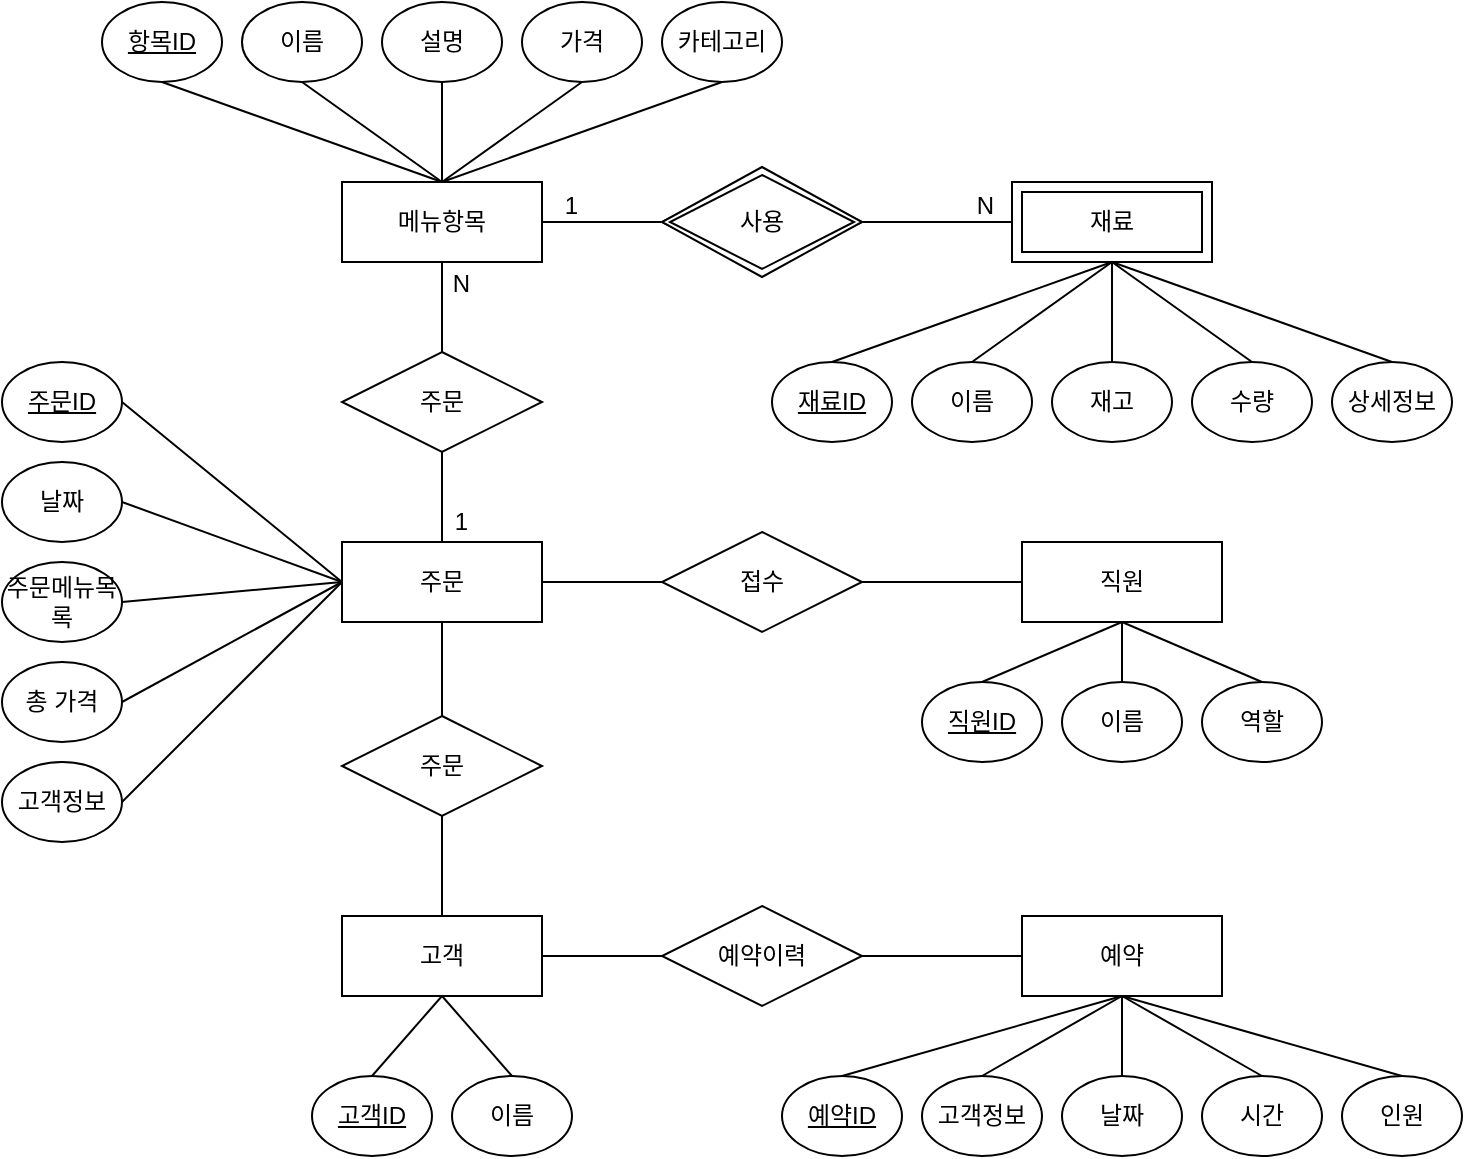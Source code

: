 <mxfile version="22.1.3" type="github">
  <diagram id="R2lEEEUBdFMjLlhIrx00" name="Page-1">
    <mxGraphModel dx="1450" dy="974" grid="1" gridSize="10" guides="1" tooltips="1" connect="1" arrows="1" fold="1" page="0" pageScale="1" pageWidth="850" pageHeight="1100" math="0" shadow="0" extFonts="Permanent Marker^https://fonts.googleapis.com/css?family=Permanent+Marker">
      <root>
        <mxCell id="0" />
        <mxCell id="1" parent="0" />
        <mxCell id="DVaIMUHScbvfM-ojIsnY-76" style="rounded=0;orthogonalLoop=1;jettySize=auto;html=1;exitX=0.5;exitY=1;exitDx=0;exitDy=0;entryX=0.5;entryY=0;entryDx=0;entryDy=0;endArrow=none;endFill=0;" edge="1" parent="1" source="DVaIMUHScbvfM-ojIsnY-1" target="DVaIMUHScbvfM-ojIsnY-67">
          <mxGeometry relative="1" as="geometry" />
        </mxCell>
        <mxCell id="DVaIMUHScbvfM-ojIsnY-1" value="메뉴항목" style="whiteSpace=wrap;html=1;align=center;" vertex="1" parent="1">
          <mxGeometry x="110" y="30" width="100" height="40" as="geometry" />
        </mxCell>
        <mxCell id="DVaIMUHScbvfM-ojIsnY-2" value="재료" style="whiteSpace=wrap;html=1;align=center;" vertex="1" parent="1">
          <mxGeometry x="445" y="30" width="100" height="40" as="geometry" />
        </mxCell>
        <mxCell id="DVaIMUHScbvfM-ojIsnY-81" style="rounded=0;orthogonalLoop=1;jettySize=auto;html=1;exitX=0.5;exitY=1;exitDx=0;exitDy=0;entryX=0.5;entryY=0;entryDx=0;entryDy=0;endArrow=none;endFill=0;" edge="1" parent="1" source="DVaIMUHScbvfM-ojIsnY-3" target="DVaIMUHScbvfM-ojIsnY-71">
          <mxGeometry relative="1" as="geometry" />
        </mxCell>
        <mxCell id="DVaIMUHScbvfM-ojIsnY-85" style="rounded=0;orthogonalLoop=1;jettySize=auto;html=1;exitX=1;exitY=0.5;exitDx=0;exitDy=0;entryX=0;entryY=0.5;entryDx=0;entryDy=0;endArrow=none;endFill=0;" edge="1" parent="1" source="DVaIMUHScbvfM-ojIsnY-3" target="DVaIMUHScbvfM-ojIsnY-68">
          <mxGeometry relative="1" as="geometry" />
        </mxCell>
        <mxCell id="DVaIMUHScbvfM-ojIsnY-3" value="주문" style="whiteSpace=wrap;html=1;align=center;" vertex="1" parent="1">
          <mxGeometry x="110" y="210" width="100" height="40" as="geometry" />
        </mxCell>
        <mxCell id="DVaIMUHScbvfM-ojIsnY-4" value="직원" style="whiteSpace=wrap;html=1;align=center;" vertex="1" parent="1">
          <mxGeometry x="450" y="210" width="100" height="40" as="geometry" />
        </mxCell>
        <mxCell id="DVaIMUHScbvfM-ojIsnY-5" value="예약" style="whiteSpace=wrap;html=1;align=center;" vertex="1" parent="1">
          <mxGeometry x="450" y="397" width="100" height="40" as="geometry" />
        </mxCell>
        <mxCell id="DVaIMUHScbvfM-ojIsnY-24" style="rounded=0;orthogonalLoop=1;jettySize=auto;html=1;exitX=0.5;exitY=0;exitDx=0;exitDy=0;endArrow=none;endFill=0;entryX=0.5;entryY=1;entryDx=0;entryDy=0;" edge="1" parent="1" source="DVaIMUHScbvfM-ojIsnY-6" target="DVaIMUHScbvfM-ojIsnY-2">
          <mxGeometry relative="1" as="geometry">
            <mxPoint x="495" y="80" as="targetPoint" />
          </mxGeometry>
        </mxCell>
        <mxCell id="DVaIMUHScbvfM-ojIsnY-6" value="재고" style="ellipse;whiteSpace=wrap;html=1;align=center;" vertex="1" parent="1">
          <mxGeometry x="465" y="120" width="60" height="40" as="geometry" />
        </mxCell>
        <mxCell id="DVaIMUHScbvfM-ojIsnY-23" style="rounded=0;orthogonalLoop=1;jettySize=auto;html=1;exitX=0.5;exitY=0;exitDx=0;exitDy=0;entryX=0.5;entryY=1;entryDx=0;entryDy=0;endArrow=none;endFill=0;" edge="1" parent="1" source="DVaIMUHScbvfM-ojIsnY-7" target="DVaIMUHScbvfM-ojIsnY-2">
          <mxGeometry relative="1" as="geometry" />
        </mxCell>
        <mxCell id="DVaIMUHScbvfM-ojIsnY-7" value="이름" style="ellipse;whiteSpace=wrap;html=1;align=center;" vertex="1" parent="1">
          <mxGeometry x="395" y="120" width="60" height="40" as="geometry" />
        </mxCell>
        <mxCell id="DVaIMUHScbvfM-ojIsnY-21" style="rounded=0;orthogonalLoop=1;jettySize=auto;html=1;exitX=0.5;exitY=0;exitDx=0;exitDy=0;entryX=0.5;entryY=1;entryDx=0;entryDy=0;endArrow=none;endFill=0;" edge="1" parent="1" source="DVaIMUHScbvfM-ojIsnY-8" target="DVaIMUHScbvfM-ojIsnY-2">
          <mxGeometry relative="1" as="geometry" />
        </mxCell>
        <mxCell id="DVaIMUHScbvfM-ojIsnY-8" value="&lt;u&gt;재료ID&lt;/u&gt;" style="ellipse;whiteSpace=wrap;html=1;align=center;" vertex="1" parent="1">
          <mxGeometry x="325" y="120" width="60" height="40" as="geometry" />
        </mxCell>
        <mxCell id="DVaIMUHScbvfM-ojIsnY-18" style="rounded=0;orthogonalLoop=1;jettySize=auto;html=1;exitX=0.5;exitY=1;exitDx=0;exitDy=0;entryX=0.5;entryY=0;entryDx=0;entryDy=0;endArrow=none;endFill=0;" edge="1" parent="1" source="DVaIMUHScbvfM-ojIsnY-9" target="DVaIMUHScbvfM-ojIsnY-1">
          <mxGeometry relative="1" as="geometry" />
        </mxCell>
        <mxCell id="DVaIMUHScbvfM-ojIsnY-9" value="카테고리" style="ellipse;whiteSpace=wrap;html=1;align=center;" vertex="1" parent="1">
          <mxGeometry x="270" y="-60" width="60" height="40" as="geometry" />
        </mxCell>
        <mxCell id="DVaIMUHScbvfM-ojIsnY-17" style="rounded=0;orthogonalLoop=1;jettySize=auto;html=1;exitX=0.5;exitY=1;exitDx=0;exitDy=0;entryX=0.5;entryY=0;entryDx=0;entryDy=0;endArrow=none;endFill=0;" edge="1" parent="1" source="DVaIMUHScbvfM-ojIsnY-10" target="DVaIMUHScbvfM-ojIsnY-1">
          <mxGeometry relative="1" as="geometry" />
        </mxCell>
        <mxCell id="DVaIMUHScbvfM-ojIsnY-10" value="가격" style="ellipse;whiteSpace=wrap;html=1;align=center;" vertex="1" parent="1">
          <mxGeometry x="200" y="-60" width="60" height="40" as="geometry" />
        </mxCell>
        <mxCell id="DVaIMUHScbvfM-ojIsnY-16" style="rounded=0;orthogonalLoop=1;jettySize=auto;html=1;exitX=0.5;exitY=1;exitDx=0;exitDy=0;endArrow=none;endFill=0;entryX=0.5;entryY=0;entryDx=0;entryDy=0;" edge="1" parent="1" source="DVaIMUHScbvfM-ojIsnY-11" target="DVaIMUHScbvfM-ojIsnY-1">
          <mxGeometry relative="1" as="geometry">
            <mxPoint x="180" y="70" as="targetPoint" />
          </mxGeometry>
        </mxCell>
        <mxCell id="DVaIMUHScbvfM-ojIsnY-11" value="설명" style="ellipse;whiteSpace=wrap;html=1;align=center;" vertex="1" parent="1">
          <mxGeometry x="130" y="-60" width="60" height="40" as="geometry" />
        </mxCell>
        <mxCell id="DVaIMUHScbvfM-ojIsnY-15" style="rounded=0;orthogonalLoop=1;jettySize=auto;html=1;exitX=0.5;exitY=1;exitDx=0;exitDy=0;endArrow=none;endFill=0;entryX=0.5;entryY=0;entryDx=0;entryDy=0;" edge="1" parent="1" source="DVaIMUHScbvfM-ojIsnY-12" target="DVaIMUHScbvfM-ojIsnY-1">
          <mxGeometry relative="1" as="geometry">
            <mxPoint x="180" y="70" as="targetPoint" />
          </mxGeometry>
        </mxCell>
        <mxCell id="DVaIMUHScbvfM-ojIsnY-12" value="이름" style="ellipse;whiteSpace=wrap;html=1;align=center;" vertex="1" parent="1">
          <mxGeometry x="60" y="-60" width="60" height="40" as="geometry" />
        </mxCell>
        <mxCell id="DVaIMUHScbvfM-ojIsnY-14" style="rounded=0;orthogonalLoop=1;jettySize=auto;html=1;exitX=0.5;exitY=1;exitDx=0;exitDy=0;entryX=0.5;entryY=0;entryDx=0;entryDy=0;endArrow=none;endFill=0;" edge="1" parent="1" source="DVaIMUHScbvfM-ojIsnY-13" target="DVaIMUHScbvfM-ojIsnY-1">
          <mxGeometry relative="1" as="geometry" />
        </mxCell>
        <mxCell id="DVaIMUHScbvfM-ojIsnY-13" value="&lt;u&gt;항목ID&lt;/u&gt;" style="ellipse;whiteSpace=wrap;html=1;align=center;" vertex="1" parent="1">
          <mxGeometry x="-10" y="-60" width="60" height="40" as="geometry" />
        </mxCell>
        <mxCell id="DVaIMUHScbvfM-ojIsnY-25" style="rounded=0;orthogonalLoop=1;jettySize=auto;html=1;exitX=0.5;exitY=0;exitDx=0;exitDy=0;entryX=0.5;entryY=1;entryDx=0;entryDy=0;endArrow=none;endFill=0;" edge="1" parent="1" source="DVaIMUHScbvfM-ojIsnY-19" target="DVaIMUHScbvfM-ojIsnY-2">
          <mxGeometry relative="1" as="geometry" />
        </mxCell>
        <mxCell id="DVaIMUHScbvfM-ojIsnY-19" value="수량" style="ellipse;whiteSpace=wrap;html=1;align=center;" vertex="1" parent="1">
          <mxGeometry x="535" y="120" width="60" height="40" as="geometry" />
        </mxCell>
        <mxCell id="DVaIMUHScbvfM-ojIsnY-26" style="rounded=0;orthogonalLoop=1;jettySize=auto;html=1;exitX=0.5;exitY=0;exitDx=0;exitDy=0;entryX=0.5;entryY=1;entryDx=0;entryDy=0;endArrow=none;endFill=0;" edge="1" parent="1" source="DVaIMUHScbvfM-ojIsnY-20" target="DVaIMUHScbvfM-ojIsnY-2">
          <mxGeometry relative="1" as="geometry" />
        </mxCell>
        <mxCell id="DVaIMUHScbvfM-ojIsnY-20" value="상세정보" style="ellipse;whiteSpace=wrap;html=1;align=center;" vertex="1" parent="1">
          <mxGeometry x="605" y="120" width="60" height="40" as="geometry" />
        </mxCell>
        <mxCell id="DVaIMUHScbvfM-ojIsnY-31" style="rounded=0;orthogonalLoop=1;jettySize=auto;html=1;exitX=0.5;exitY=0;exitDx=0;exitDy=0;endArrow=none;endFill=0;entryX=0.5;entryY=1;entryDx=0;entryDy=0;" edge="1" parent="1" source="DVaIMUHScbvfM-ojIsnY-27" target="DVaIMUHScbvfM-ojIsnY-4">
          <mxGeometry relative="1" as="geometry">
            <mxPoint x="500" y="230" as="targetPoint" />
          </mxGeometry>
        </mxCell>
        <mxCell id="DVaIMUHScbvfM-ojIsnY-27" value="이름" style="ellipse;whiteSpace=wrap;html=1;align=center;" vertex="1" parent="1">
          <mxGeometry x="470" y="280" width="60" height="40" as="geometry" />
        </mxCell>
        <mxCell id="DVaIMUHScbvfM-ojIsnY-30" style="rounded=0;orthogonalLoop=1;jettySize=auto;html=1;exitX=0.5;exitY=0;exitDx=0;exitDy=0;entryX=0.5;entryY=1;entryDx=0;entryDy=0;endArrow=none;endFill=0;" edge="1" parent="1" source="DVaIMUHScbvfM-ojIsnY-28" target="DVaIMUHScbvfM-ojIsnY-4">
          <mxGeometry relative="1" as="geometry" />
        </mxCell>
        <mxCell id="DVaIMUHScbvfM-ojIsnY-28" value="직원ID" style="ellipse;whiteSpace=wrap;html=1;align=center;fontStyle=4" vertex="1" parent="1">
          <mxGeometry x="400" y="280" width="60" height="40" as="geometry" />
        </mxCell>
        <mxCell id="DVaIMUHScbvfM-ojIsnY-32" style="rounded=0;orthogonalLoop=1;jettySize=auto;html=1;exitX=0.5;exitY=0;exitDx=0;exitDy=0;entryX=0.5;entryY=1;entryDx=0;entryDy=0;endArrow=none;endFill=0;" edge="1" parent="1" source="DVaIMUHScbvfM-ojIsnY-29" target="DVaIMUHScbvfM-ojIsnY-4">
          <mxGeometry relative="1" as="geometry" />
        </mxCell>
        <mxCell id="DVaIMUHScbvfM-ojIsnY-29" value="역할" style="ellipse;whiteSpace=wrap;html=1;align=center;" vertex="1" parent="1">
          <mxGeometry x="540" y="280" width="60" height="40" as="geometry" />
        </mxCell>
        <mxCell id="DVaIMUHScbvfM-ojIsnY-39" style="rounded=0;orthogonalLoop=1;jettySize=auto;html=1;exitX=1;exitY=0.5;exitDx=0;exitDy=0;entryX=0;entryY=0.5;entryDx=0;entryDy=0;endArrow=none;endFill=0;" edge="1" parent="1" source="DVaIMUHScbvfM-ojIsnY-33" target="DVaIMUHScbvfM-ojIsnY-3">
          <mxGeometry relative="1" as="geometry" />
        </mxCell>
        <mxCell id="DVaIMUHScbvfM-ojIsnY-33" value="&lt;u&gt;주문ID&lt;/u&gt;" style="ellipse;whiteSpace=wrap;html=1;align=center;" vertex="1" parent="1">
          <mxGeometry x="-60" y="120" width="60" height="40" as="geometry" />
        </mxCell>
        <mxCell id="DVaIMUHScbvfM-ojIsnY-40" style="rounded=0;orthogonalLoop=1;jettySize=auto;html=1;exitX=1;exitY=0.5;exitDx=0;exitDy=0;entryX=0;entryY=0.5;entryDx=0;entryDy=0;endArrow=none;endFill=0;" edge="1" parent="1" source="DVaIMUHScbvfM-ojIsnY-34" target="DVaIMUHScbvfM-ojIsnY-3">
          <mxGeometry relative="1" as="geometry" />
        </mxCell>
        <mxCell id="DVaIMUHScbvfM-ojIsnY-34" value="날짜" style="ellipse;whiteSpace=wrap;html=1;align=center;" vertex="1" parent="1">
          <mxGeometry x="-60" y="170" width="60" height="40" as="geometry" />
        </mxCell>
        <mxCell id="DVaIMUHScbvfM-ojIsnY-41" style="rounded=0;orthogonalLoop=1;jettySize=auto;html=1;exitX=1;exitY=0.5;exitDx=0;exitDy=0;entryX=0;entryY=0.5;entryDx=0;entryDy=0;endArrow=none;endFill=0;" edge="1" parent="1" source="DVaIMUHScbvfM-ojIsnY-36" target="DVaIMUHScbvfM-ojIsnY-3">
          <mxGeometry relative="1" as="geometry" />
        </mxCell>
        <mxCell id="DVaIMUHScbvfM-ojIsnY-36" value="주문메뉴목록" style="ellipse;whiteSpace=wrap;html=1;align=center;" vertex="1" parent="1">
          <mxGeometry x="-60" y="220" width="60" height="40" as="geometry" />
        </mxCell>
        <mxCell id="DVaIMUHScbvfM-ojIsnY-42" style="rounded=0;orthogonalLoop=1;jettySize=auto;html=1;exitX=1;exitY=0.5;exitDx=0;exitDy=0;entryX=0;entryY=0.5;entryDx=0;entryDy=0;endArrow=none;endFill=0;" edge="1" parent="1" source="DVaIMUHScbvfM-ojIsnY-37" target="DVaIMUHScbvfM-ojIsnY-3">
          <mxGeometry relative="1" as="geometry" />
        </mxCell>
        <mxCell id="DVaIMUHScbvfM-ojIsnY-37" value="총 가격" style="ellipse;whiteSpace=wrap;html=1;align=center;" vertex="1" parent="1">
          <mxGeometry x="-60" y="270" width="60" height="40" as="geometry" />
        </mxCell>
        <mxCell id="DVaIMUHScbvfM-ojIsnY-43" style="rounded=0;orthogonalLoop=1;jettySize=auto;html=1;exitX=1;exitY=0.5;exitDx=0;exitDy=0;entryX=0;entryY=0.5;entryDx=0;entryDy=0;endArrow=none;endFill=0;" edge="1" parent="1" source="DVaIMUHScbvfM-ojIsnY-38" target="DVaIMUHScbvfM-ojIsnY-3">
          <mxGeometry relative="1" as="geometry" />
        </mxCell>
        <mxCell id="DVaIMUHScbvfM-ojIsnY-38" value="고객정보" style="ellipse;whiteSpace=wrap;html=1;align=center;" vertex="1" parent="1">
          <mxGeometry x="-60" y="320" width="60" height="40" as="geometry" />
        </mxCell>
        <mxCell id="DVaIMUHScbvfM-ojIsnY-50" style="rounded=0;orthogonalLoop=1;jettySize=auto;html=1;exitX=0.5;exitY=0;exitDx=0;exitDy=0;entryX=0.5;entryY=1;entryDx=0;entryDy=0;endArrow=none;endFill=0;" edge="1" parent="1" source="DVaIMUHScbvfM-ojIsnY-44" target="DVaIMUHScbvfM-ojIsnY-5">
          <mxGeometry relative="1" as="geometry" />
        </mxCell>
        <mxCell id="DVaIMUHScbvfM-ojIsnY-44" value="&lt;u&gt;예약ID&lt;/u&gt;" style="ellipse;whiteSpace=wrap;html=1;align=center;" vertex="1" parent="1">
          <mxGeometry x="330" y="477" width="60" height="40" as="geometry" />
        </mxCell>
        <mxCell id="DVaIMUHScbvfM-ojIsnY-51" style="rounded=0;orthogonalLoop=1;jettySize=auto;html=1;exitX=0.5;exitY=0;exitDx=0;exitDy=0;entryX=0.5;entryY=1;entryDx=0;entryDy=0;endArrow=none;endFill=0;" edge="1" parent="1" source="DVaIMUHScbvfM-ojIsnY-45" target="DVaIMUHScbvfM-ojIsnY-5">
          <mxGeometry relative="1" as="geometry" />
        </mxCell>
        <mxCell id="DVaIMUHScbvfM-ojIsnY-45" value="고객정보" style="ellipse;whiteSpace=wrap;html=1;align=center;" vertex="1" parent="1">
          <mxGeometry x="400" y="477" width="60" height="40" as="geometry" />
        </mxCell>
        <mxCell id="DVaIMUHScbvfM-ojIsnY-52" style="rounded=0;orthogonalLoop=1;jettySize=auto;html=1;exitX=0.5;exitY=0;exitDx=0;exitDy=0;entryX=0.5;entryY=1;entryDx=0;entryDy=0;endArrow=none;endFill=0;" edge="1" parent="1" source="DVaIMUHScbvfM-ojIsnY-47" target="DVaIMUHScbvfM-ojIsnY-5">
          <mxGeometry relative="1" as="geometry" />
        </mxCell>
        <mxCell id="DVaIMUHScbvfM-ojIsnY-47" value="날짜" style="ellipse;whiteSpace=wrap;html=1;align=center;" vertex="1" parent="1">
          <mxGeometry x="470" y="477" width="60" height="40" as="geometry" />
        </mxCell>
        <mxCell id="DVaIMUHScbvfM-ojIsnY-53" style="rounded=0;orthogonalLoop=1;jettySize=auto;html=1;exitX=0.5;exitY=0;exitDx=0;exitDy=0;entryX=0.5;entryY=1;entryDx=0;entryDy=0;endArrow=none;endFill=0;" edge="1" parent="1" source="DVaIMUHScbvfM-ojIsnY-48" target="DVaIMUHScbvfM-ojIsnY-5">
          <mxGeometry relative="1" as="geometry" />
        </mxCell>
        <mxCell id="DVaIMUHScbvfM-ojIsnY-48" value="시간" style="ellipse;whiteSpace=wrap;html=1;align=center;" vertex="1" parent="1">
          <mxGeometry x="540" y="477" width="60" height="40" as="geometry" />
        </mxCell>
        <mxCell id="DVaIMUHScbvfM-ojIsnY-54" style="rounded=0;orthogonalLoop=1;jettySize=auto;html=1;exitX=0.5;exitY=0;exitDx=0;exitDy=0;entryX=0.5;entryY=1;entryDx=0;entryDy=0;endArrow=none;endFill=0;" edge="1" parent="1" source="DVaIMUHScbvfM-ojIsnY-49" target="DVaIMUHScbvfM-ojIsnY-5">
          <mxGeometry relative="1" as="geometry" />
        </mxCell>
        <mxCell id="DVaIMUHScbvfM-ojIsnY-49" value="인원" style="ellipse;whiteSpace=wrap;html=1;align=center;" vertex="1" parent="1">
          <mxGeometry x="610" y="477" width="60" height="40" as="geometry" />
        </mxCell>
        <mxCell id="DVaIMUHScbvfM-ojIsnY-83" style="rounded=0;orthogonalLoop=1;jettySize=auto;html=1;exitX=1;exitY=0.5;exitDx=0;exitDy=0;entryX=0;entryY=0.5;entryDx=0;entryDy=0;endArrow=none;endFill=0;" edge="1" parent="1" source="DVaIMUHScbvfM-ojIsnY-55" target="DVaIMUHScbvfM-ojIsnY-72">
          <mxGeometry relative="1" as="geometry" />
        </mxCell>
        <mxCell id="DVaIMUHScbvfM-ojIsnY-55" value="고객" style="whiteSpace=wrap;html=1;align=center;" vertex="1" parent="1">
          <mxGeometry x="110" y="397" width="100" height="40" as="geometry" />
        </mxCell>
        <mxCell id="DVaIMUHScbvfM-ojIsnY-65" style="rounded=0;orthogonalLoop=1;jettySize=auto;html=1;exitX=0.5;exitY=0;exitDx=0;exitDy=0;entryX=0.5;entryY=1;entryDx=0;entryDy=0;endArrow=none;endFill=0;" edge="1" parent="1" source="DVaIMUHScbvfM-ojIsnY-56" target="DVaIMUHScbvfM-ojIsnY-55">
          <mxGeometry relative="1" as="geometry" />
        </mxCell>
        <mxCell id="DVaIMUHScbvfM-ojIsnY-56" value="&lt;u&gt;고객ID&lt;/u&gt;" style="ellipse;whiteSpace=wrap;html=1;align=center;" vertex="1" parent="1">
          <mxGeometry x="95" y="477" width="60" height="40" as="geometry" />
        </mxCell>
        <mxCell id="DVaIMUHScbvfM-ojIsnY-66" style="rounded=0;orthogonalLoop=1;jettySize=auto;html=1;exitX=0.5;exitY=0;exitDx=0;exitDy=0;entryX=0.5;entryY=1;entryDx=0;entryDy=0;endArrow=none;endFill=0;" edge="1" parent="1" source="DVaIMUHScbvfM-ojIsnY-58" target="DVaIMUHScbvfM-ojIsnY-55">
          <mxGeometry relative="1" as="geometry" />
        </mxCell>
        <mxCell id="DVaIMUHScbvfM-ojIsnY-58" value="이름" style="ellipse;whiteSpace=wrap;html=1;align=center;" vertex="1" parent="1">
          <mxGeometry x="165" y="477" width="60" height="40" as="geometry" />
        </mxCell>
        <mxCell id="DVaIMUHScbvfM-ojIsnY-60" value="사용" style="shape=rhombus;perimeter=rhombusPerimeter;whiteSpace=wrap;html=1;align=center;" vertex="1" parent="1">
          <mxGeometry x="270" y="25" width="100" height="50" as="geometry" />
        </mxCell>
        <mxCell id="DVaIMUHScbvfM-ojIsnY-61" value="" style="endArrow=none;html=1;rounded=0;exitX=1;exitY=0.5;exitDx=0;exitDy=0;entryX=0;entryY=0.5;entryDx=0;entryDy=0;" edge="1" parent="1" source="DVaIMUHScbvfM-ojIsnY-1" target="DVaIMUHScbvfM-ojIsnY-60">
          <mxGeometry relative="1" as="geometry">
            <mxPoint x="220" y="50" as="sourcePoint" />
            <mxPoint x="320" y="50" as="targetPoint" />
          </mxGeometry>
        </mxCell>
        <mxCell id="DVaIMUHScbvfM-ojIsnY-62" value="1" style="resizable=0;html=1;whiteSpace=wrap;align=right;verticalAlign=bottom;" connectable="0" vertex="1" parent="DVaIMUHScbvfM-ojIsnY-61">
          <mxGeometry x="1" relative="1" as="geometry">
            <mxPoint x="-41" as="offset" />
          </mxGeometry>
        </mxCell>
        <mxCell id="DVaIMUHScbvfM-ojIsnY-63" value="" style="endArrow=none;html=1;rounded=0;exitX=1;exitY=0.5;exitDx=0;exitDy=0;entryX=0;entryY=0.5;entryDx=0;entryDy=0;" edge="1" parent="1" source="DVaIMUHScbvfM-ojIsnY-60" target="DVaIMUHScbvfM-ojIsnY-2">
          <mxGeometry relative="1" as="geometry">
            <mxPoint x="325.0" y="50.0" as="sourcePoint" />
            <mxPoint x="445" as="targetPoint" />
          </mxGeometry>
        </mxCell>
        <mxCell id="DVaIMUHScbvfM-ojIsnY-64" value="N" style="resizable=0;html=1;whiteSpace=wrap;align=right;verticalAlign=bottom;" connectable="0" vertex="1" parent="DVaIMUHScbvfM-ojIsnY-63">
          <mxGeometry x="1" relative="1" as="geometry">
            <mxPoint x="-8" as="offset" />
          </mxGeometry>
        </mxCell>
        <mxCell id="DVaIMUHScbvfM-ojIsnY-78" style="rounded=0;orthogonalLoop=1;jettySize=auto;html=1;exitX=0.5;exitY=1;exitDx=0;exitDy=0;entryX=0.5;entryY=0;entryDx=0;entryDy=0;endArrow=none;endFill=0;" edge="1" parent="1" source="DVaIMUHScbvfM-ojIsnY-67" target="DVaIMUHScbvfM-ojIsnY-3">
          <mxGeometry relative="1" as="geometry" />
        </mxCell>
        <mxCell id="DVaIMUHScbvfM-ojIsnY-67" value="주문" style="shape=rhombus;perimeter=rhombusPerimeter;whiteSpace=wrap;html=1;align=center;" vertex="1" parent="1">
          <mxGeometry x="110" y="115" width="100" height="50" as="geometry" />
        </mxCell>
        <mxCell id="DVaIMUHScbvfM-ojIsnY-86" style="rounded=0;orthogonalLoop=1;jettySize=auto;html=1;exitX=1;exitY=0.5;exitDx=0;exitDy=0;entryX=0;entryY=0.5;entryDx=0;entryDy=0;endArrow=none;endFill=0;" edge="1" parent="1" source="DVaIMUHScbvfM-ojIsnY-68" target="DVaIMUHScbvfM-ojIsnY-4">
          <mxGeometry relative="1" as="geometry" />
        </mxCell>
        <mxCell id="DVaIMUHScbvfM-ojIsnY-68" value="접수" style="shape=rhombus;perimeter=rhombusPerimeter;whiteSpace=wrap;html=1;align=center;" vertex="1" parent="1">
          <mxGeometry x="270" y="205" width="100" height="50" as="geometry" />
        </mxCell>
        <mxCell id="DVaIMUHScbvfM-ojIsnY-82" style="rounded=0;orthogonalLoop=1;jettySize=auto;html=1;exitX=0.5;exitY=1;exitDx=0;exitDy=0;entryX=0.5;entryY=0;entryDx=0;entryDy=0;endArrow=none;endFill=0;" edge="1" parent="1" source="DVaIMUHScbvfM-ojIsnY-71" target="DVaIMUHScbvfM-ojIsnY-55">
          <mxGeometry relative="1" as="geometry" />
        </mxCell>
        <mxCell id="DVaIMUHScbvfM-ojIsnY-71" value="주문" style="shape=rhombus;perimeter=rhombusPerimeter;whiteSpace=wrap;html=1;align=center;" vertex="1" parent="1">
          <mxGeometry x="110" y="297" width="100" height="50" as="geometry" />
        </mxCell>
        <mxCell id="DVaIMUHScbvfM-ojIsnY-84" style="rounded=0;orthogonalLoop=1;jettySize=auto;html=1;exitX=1;exitY=0.5;exitDx=0;exitDy=0;entryX=0;entryY=0.5;entryDx=0;entryDy=0;endArrow=none;endFill=0;" edge="1" parent="1" source="DVaIMUHScbvfM-ojIsnY-72" target="DVaIMUHScbvfM-ojIsnY-5">
          <mxGeometry relative="1" as="geometry" />
        </mxCell>
        <mxCell id="DVaIMUHScbvfM-ojIsnY-72" value="예약이력" style="shape=rhombus;perimeter=rhombusPerimeter;whiteSpace=wrap;html=1;align=center;" vertex="1" parent="1">
          <mxGeometry x="270" y="392" width="100" height="50" as="geometry" />
        </mxCell>
        <mxCell id="DVaIMUHScbvfM-ojIsnY-74" value="재료" style="shape=ext;margin=3;double=1;whiteSpace=wrap;html=1;align=center;" vertex="1" parent="1">
          <mxGeometry x="445" y="30" width="100" height="40" as="geometry" />
        </mxCell>
        <mxCell id="DVaIMUHScbvfM-ojIsnY-75" value="사용" style="shape=rhombus;double=1;perimeter=rhombusPerimeter;whiteSpace=wrap;html=1;align=center;" vertex="1" parent="1">
          <mxGeometry x="270" y="22.5" width="100" height="55" as="geometry" />
        </mxCell>
        <mxCell id="DVaIMUHScbvfM-ojIsnY-79" value="1" style="resizable=0;html=1;whiteSpace=wrap;align=right;verticalAlign=bottom;" connectable="0" vertex="1" parent="1">
          <mxGeometry x="174" y="208" as="geometry" />
        </mxCell>
        <mxCell id="DVaIMUHScbvfM-ojIsnY-80" value="N" style="resizable=0;html=1;whiteSpace=wrap;align=right;verticalAlign=bottom;" connectable="0" vertex="1" parent="1">
          <mxGeometry x="175.0" y="89" as="geometry" />
        </mxCell>
      </root>
    </mxGraphModel>
  </diagram>
</mxfile>
